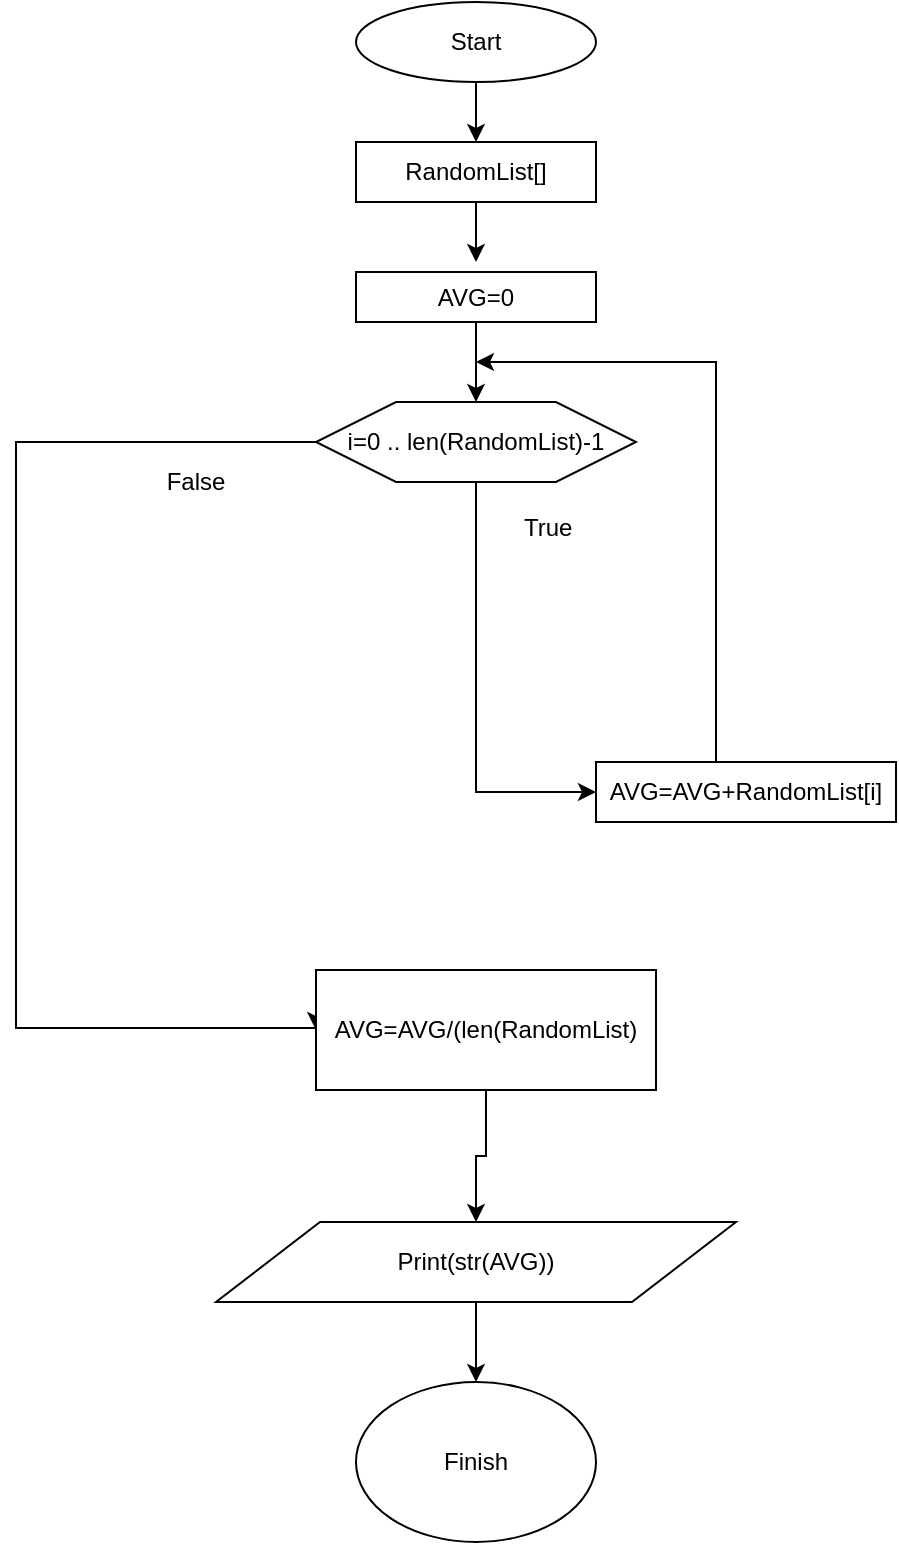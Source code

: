 <mxfile pages="1" version="11.2.8" type="google"><diagram id="DZyC9KWA381qFrR_PkjB" name="Page-1"><mxGraphModel dx="1301" dy="761" grid="1" gridSize="10" guides="1" tooltips="1" connect="1" arrows="1" fold="1" page="1" pageScale="1" pageWidth="827" pageHeight="1169" math="0" shadow="0"><root><mxCell id="0"/><mxCell id="1" parent="0"/><mxCell id="csTS6RIpp0YsmDJ5e9l3-1" value="Start" style="ellipse;whiteSpace=wrap;html=1;" parent="1" vertex="1"><mxGeometry x="380" y="40" width="120" height="40" as="geometry"/></mxCell><mxCell id="csTS6RIpp0YsmDJ5e9l3-2" value="" style="endArrow=classic;html=1;exitX=0.5;exitY=1;exitDx=0;exitDy=0;entryX=0.5;entryY=0;entryDx=0;entryDy=0;" parent="1" source="csTS6RIpp0YsmDJ5e9l3-1" target="csTS6RIpp0YsmDJ5e9l3-4" edge="1"><mxGeometry width="50" height="50" relative="1" as="geometry"><mxPoint x="366" y="150" as="sourcePoint"/><mxPoint x="450" y="100" as="targetPoint"/></mxGeometry></mxCell><mxCell id="csTS6RIpp0YsmDJ5e9l3-3" style="edgeStyle=orthogonalEdgeStyle;rounded=0;orthogonalLoop=1;jettySize=auto;html=1;exitX=0.5;exitY=1;exitDx=0;exitDy=0;" parent="1" source="csTS6RIpp0YsmDJ5e9l3-4" edge="1"><mxGeometry relative="1" as="geometry"><mxPoint x="440" y="170" as="targetPoint"/></mxGeometry></mxCell><mxCell id="csTS6RIpp0YsmDJ5e9l3-4" value="RandomList[]" style="rounded=0;whiteSpace=wrap;html=1;" parent="1" vertex="1"><mxGeometry x="380" y="110" width="120" height="30" as="geometry"/></mxCell><mxCell id="csTS6RIpp0YsmDJ5e9l3-5" style="edgeStyle=orthogonalEdgeStyle;rounded=0;orthogonalLoop=1;jettySize=auto;html=1;entryX=0;entryY=0.5;entryDx=0;entryDy=0;" parent="1" source="csTS6RIpp0YsmDJ5e9l3-6" target="W8l2uo-fUoTum-ksseiY-1" edge="1"><mxGeometry relative="1" as="geometry"><mxPoint x="345" y="553" as="targetPoint"/><Array as="points"><mxPoint x="210" y="260"/><mxPoint x="210" y="553"/></Array></mxGeometry></mxCell><mxCell id="csTS6RIpp0YsmDJ5e9l3-6" value="i=0 .. len(RandomList)-1" style="shape=hexagon;perimeter=hexagonPerimeter2;whiteSpace=wrap;html=1;" parent="1" vertex="1"><mxGeometry x="360" y="240" width="160" height="40" as="geometry"/></mxCell><mxCell id="csTS6RIpp0YsmDJ5e9l3-7" style="edgeStyle=orthogonalEdgeStyle;rounded=0;orthogonalLoop=1;jettySize=auto;html=1;exitX=0.5;exitY=1;exitDx=0;exitDy=0;" parent="1" source="csTS6RIpp0YsmDJ5e9l3-8" edge="1"><mxGeometry relative="1" as="geometry"><mxPoint x="440" y="240" as="targetPoint"/></mxGeometry></mxCell><mxCell id="csTS6RIpp0YsmDJ5e9l3-8" value="AVG=0" style="rounded=0;whiteSpace=wrap;html=1;" parent="1" vertex="1"><mxGeometry x="380" y="175" width="120" height="25" as="geometry"/></mxCell><mxCell id="csTS6RIpp0YsmDJ5e9l3-11" value="" style="edgeStyle=orthogonalEdgeStyle;rounded=0;orthogonalLoop=1;jettySize=auto;html=1;entryX=0;entryY=0.5;entryDx=0;entryDy=0;" parent="1" source="csTS6RIpp0YsmDJ5e9l3-6" target="csTS6RIpp0YsmDJ5e9l3-13" edge="1"><mxGeometry relative="1" as="geometry"><mxPoint x="440" y="320" as="targetPoint"/></mxGeometry></mxCell><mxCell id="csTS6RIpp0YsmDJ5e9l3-12" style="edgeStyle=orthogonalEdgeStyle;rounded=0;orthogonalLoop=1;jettySize=auto;html=1;" parent="1" source="csTS6RIpp0YsmDJ5e9l3-13" edge="1"><mxGeometry relative="1" as="geometry"><mxPoint x="440" y="220" as="targetPoint"/><Array as="points"><mxPoint x="560" y="220"/></Array></mxGeometry></mxCell><mxCell id="csTS6RIpp0YsmDJ5e9l3-13" value="AVG=AVG+RandomList[i]" style="rounded=0;whiteSpace=wrap;html=1;" parent="1" vertex="1"><mxGeometry x="500" y="420" width="150" height="30" as="geometry"/></mxCell><mxCell id="csTS6RIpp0YsmDJ5e9l3-15" style="edgeStyle=orthogonalEdgeStyle;rounded=0;orthogonalLoop=1;jettySize=auto;html=1;" parent="1" source="csTS6RIpp0YsmDJ5e9l3-16" target="csTS6RIpp0YsmDJ5e9l3-17" edge="1"><mxGeometry relative="1" as="geometry"><mxPoint x="440" y="740" as="targetPoint"/></mxGeometry></mxCell><mxCell id="csTS6RIpp0YsmDJ5e9l3-16" value="Print(str(AVG))" style="shape=parallelogram;perimeter=parallelogramPerimeter;whiteSpace=wrap;html=1;" parent="1" vertex="1"><mxGeometry x="310" y="650" width="260" height="40" as="geometry"/></mxCell><mxCell id="csTS6RIpp0YsmDJ5e9l3-17" value="Finish" style="ellipse;whiteSpace=wrap;html=1;" parent="1" vertex="1"><mxGeometry x="380" y="730" width="120" height="80" as="geometry"/></mxCell><mxCell id="csTS6RIpp0YsmDJ5e9l3-18" value="False" style="text;html=1;strokeColor=none;fillColor=none;align=center;verticalAlign=middle;whiteSpace=wrap;rounded=0;" parent="1" vertex="1"><mxGeometry x="280" y="270" width="40" height="20" as="geometry"/></mxCell><mxCell id="csTS6RIpp0YsmDJ5e9l3-19" value="True" style="text;html=1;resizable=0;points=[];autosize=1;align=left;verticalAlign=top;spacingTop=-4;" parent="1" vertex="1"><mxGeometry x="462" y="293" width="40" height="20" as="geometry"/></mxCell><mxCell id="W8l2uo-fUoTum-ksseiY-3" style="edgeStyle=orthogonalEdgeStyle;rounded=0;orthogonalLoop=1;jettySize=auto;html=1;entryX=0.5;entryY=0;entryDx=0;entryDy=0;" edge="1" parent="1" source="W8l2uo-fUoTum-ksseiY-1" target="csTS6RIpp0YsmDJ5e9l3-16"><mxGeometry relative="1" as="geometry"/></mxCell><mxCell id="W8l2uo-fUoTum-ksseiY-1" value="AVG=AVG/(len(RandomList)" style="rounded=0;whiteSpace=wrap;html=1;" vertex="1" parent="1"><mxGeometry x="360" y="524" width="170" height="60" as="geometry"/></mxCell></root></mxGraphModel></diagram></mxfile>